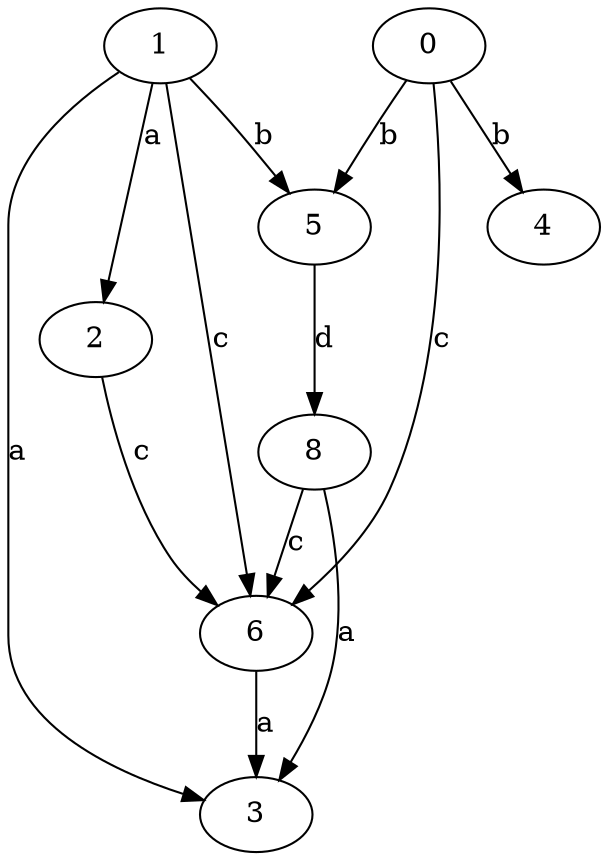 strict digraph  {
2;
3;
4;
0;
5;
6;
1;
8;
2 -> 6  [label=c];
0 -> 4  [label=b];
0 -> 5  [label=b];
0 -> 6  [label=c];
5 -> 8  [label=d];
6 -> 3  [label=a];
1 -> 2  [label=a];
1 -> 3  [label=a];
1 -> 5  [label=b];
1 -> 6  [label=c];
8 -> 3  [label=a];
8 -> 6  [label=c];
}
